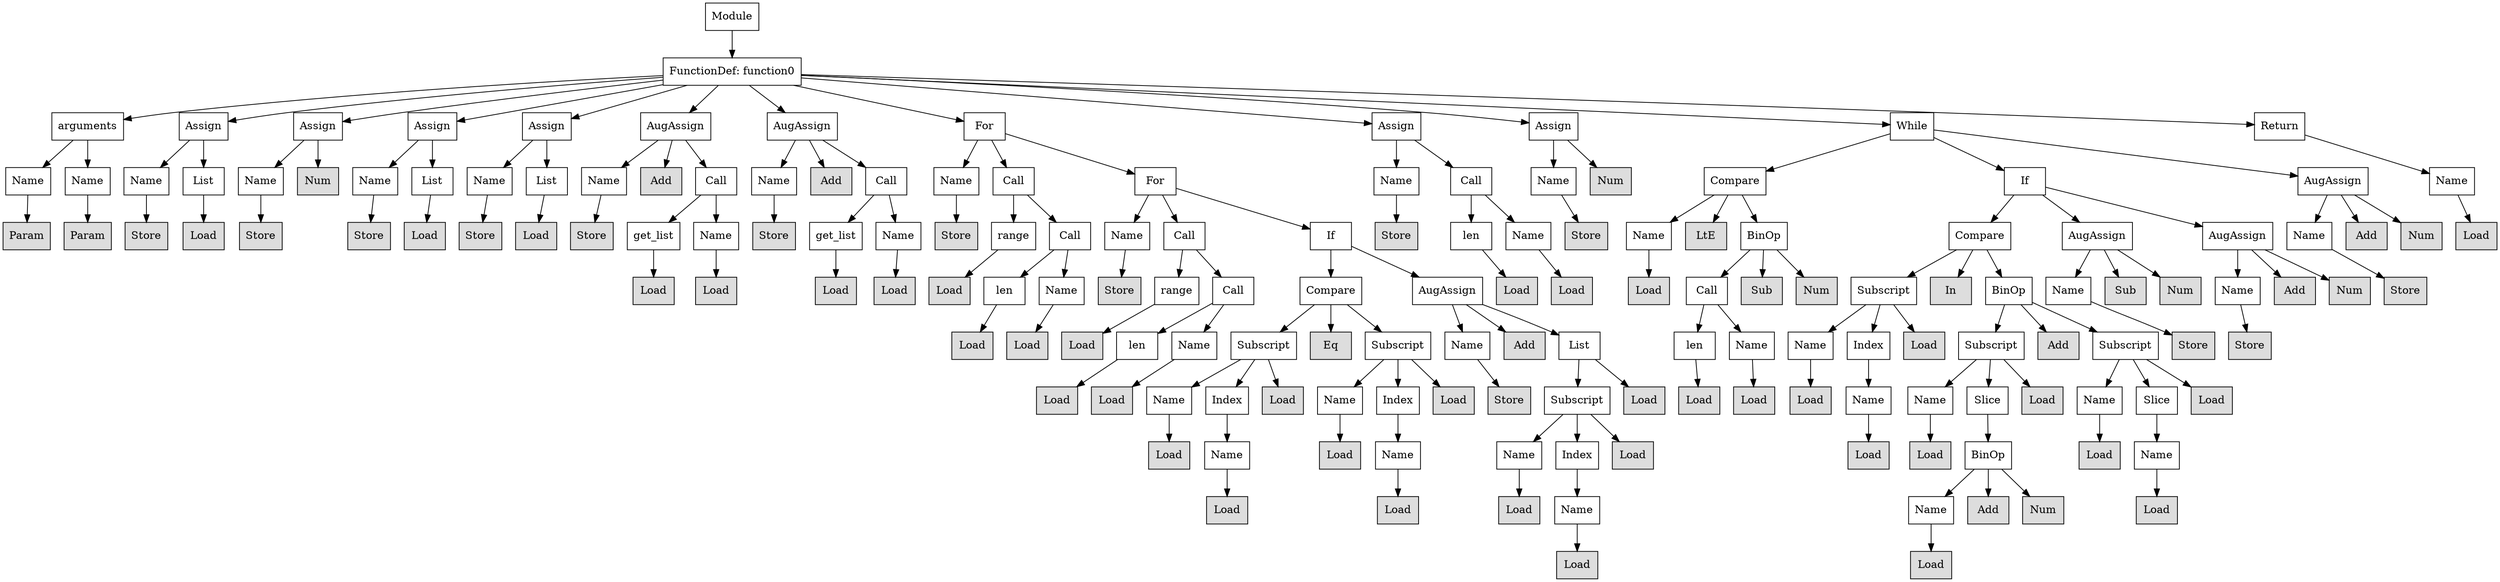 digraph G {
n0 [shape=rect, label="Module"];
n1 [shape=rect, label="FunctionDef: function0"];
n2 [shape=rect, label="arguments"];
n3 [shape=rect, label="Assign"];
n4 [shape=rect, label="Assign"];
n5 [shape=rect, label="Assign"];
n6 [shape=rect, label="Assign"];
n7 [shape=rect, label="AugAssign"];
n8 [shape=rect, label="AugAssign"];
n9 [shape=rect, label="For"];
n10 [shape=rect, label="Assign"];
n11 [shape=rect, label="Assign"];
n12 [shape=rect, label="While"];
n13 [shape=rect, label="Return"];
n14 [shape=rect, label="Name"];
n15 [shape=rect, label="Name"];
n16 [shape=rect, label="Name"];
n17 [shape=rect, label="List"];
n18 [shape=rect, label="Name"];
n19 [shape=rect, label="Num" style="filled" fillcolor="#dddddd"];
n20 [shape=rect, label="Name"];
n21 [shape=rect, label="List"];
n22 [shape=rect, label="Name"];
n23 [shape=rect, label="List"];
n24 [shape=rect, label="Name"];
n25 [shape=rect, label="Add" style="filled" fillcolor="#dddddd"];
n26 [shape=rect, label="Call"];
n27 [shape=rect, label="Name"];
n28 [shape=rect, label="Add" style="filled" fillcolor="#dddddd"];
n29 [shape=rect, label="Call"];
n30 [shape=rect, label="Name"];
n31 [shape=rect, label="Call"];
n32 [shape=rect, label="For"];
n33 [shape=rect, label="Name"];
n34 [shape=rect, label="Call"];
n35 [shape=rect, label="Name"];
n36 [shape=rect, label="Num" style="filled" fillcolor="#dddddd"];
n37 [shape=rect, label="Compare"];
n38 [shape=rect, label="If"];
n39 [shape=rect, label="AugAssign"];
n40 [shape=rect, label="Name"];
n41 [shape=rect, label="Param" style="filled" fillcolor="#dddddd"];
n42 [shape=rect, label="Param" style="filled" fillcolor="#dddddd"];
n43 [shape=rect, label="Store" style="filled" fillcolor="#dddddd"];
n44 [shape=rect, label="Load" style="filled" fillcolor="#dddddd"];
n45 [shape=rect, label="Store" style="filled" fillcolor="#dddddd"];
n46 [shape=rect, label="Store" style="filled" fillcolor="#dddddd"];
n47 [shape=rect, label="Load" style="filled" fillcolor="#dddddd"];
n48 [shape=rect, label="Store" style="filled" fillcolor="#dddddd"];
n49 [shape=rect, label="Load" style="filled" fillcolor="#dddddd"];
n50 [shape=rect, label="Store" style="filled" fillcolor="#dddddd"];
n51 [shape=rect, label="get_list"];
n52 [shape=rect, label="Name"];
n53 [shape=rect, label="Store" style="filled" fillcolor="#dddddd"];
n54 [shape=rect, label="get_list"];
n55 [shape=rect, label="Name"];
n56 [shape=rect, label="Store" style="filled" fillcolor="#dddddd"];
n57 [shape=rect, label="range"];
n58 [shape=rect, label="Call"];
n59 [shape=rect, label="Name"];
n60 [shape=rect, label="Call"];
n61 [shape=rect, label="If"];
n62 [shape=rect, label="Store" style="filled" fillcolor="#dddddd"];
n63 [shape=rect, label="len"];
n64 [shape=rect, label="Name"];
n65 [shape=rect, label="Store" style="filled" fillcolor="#dddddd"];
n66 [shape=rect, label="Name"];
n67 [shape=rect, label="LtE" style="filled" fillcolor="#dddddd"];
n68 [shape=rect, label="BinOp"];
n69 [shape=rect, label="Compare"];
n70 [shape=rect, label="AugAssign"];
n71 [shape=rect, label="AugAssign"];
n72 [shape=rect, label="Name"];
n73 [shape=rect, label="Add" style="filled" fillcolor="#dddddd"];
n74 [shape=rect, label="Num" style="filled" fillcolor="#dddddd"];
n75 [shape=rect, label="Load" style="filled" fillcolor="#dddddd"];
n76 [shape=rect, label="Load" style="filled" fillcolor="#dddddd"];
n77 [shape=rect, label="Load" style="filled" fillcolor="#dddddd"];
n78 [shape=rect, label="Load" style="filled" fillcolor="#dddddd"];
n79 [shape=rect, label="Load" style="filled" fillcolor="#dddddd"];
n80 [shape=rect, label="Load" style="filled" fillcolor="#dddddd"];
n81 [shape=rect, label="len"];
n82 [shape=rect, label="Name"];
n83 [shape=rect, label="Store" style="filled" fillcolor="#dddddd"];
n84 [shape=rect, label="range"];
n85 [shape=rect, label="Call"];
n86 [shape=rect, label="Compare"];
n87 [shape=rect, label="AugAssign"];
n88 [shape=rect, label="Load" style="filled" fillcolor="#dddddd"];
n89 [shape=rect, label="Load" style="filled" fillcolor="#dddddd"];
n90 [shape=rect, label="Load" style="filled" fillcolor="#dddddd"];
n91 [shape=rect, label="Call"];
n92 [shape=rect, label="Sub" style="filled" fillcolor="#dddddd"];
n93 [shape=rect, label="Num" style="filled" fillcolor="#dddddd"];
n94 [shape=rect, label="Subscript"];
n95 [shape=rect, label="In" style="filled" fillcolor="#dddddd"];
n96 [shape=rect, label="BinOp"];
n97 [shape=rect, label="Name"];
n98 [shape=rect, label="Sub" style="filled" fillcolor="#dddddd"];
n99 [shape=rect, label="Num" style="filled" fillcolor="#dddddd"];
n100 [shape=rect, label="Name"];
n101 [shape=rect, label="Add" style="filled" fillcolor="#dddddd"];
n102 [shape=rect, label="Num" style="filled" fillcolor="#dddddd"];
n103 [shape=rect, label="Store" style="filled" fillcolor="#dddddd"];
n104 [shape=rect, label="Load" style="filled" fillcolor="#dddddd"];
n105 [shape=rect, label="Load" style="filled" fillcolor="#dddddd"];
n106 [shape=rect, label="Load" style="filled" fillcolor="#dddddd"];
n107 [shape=rect, label="len"];
n108 [shape=rect, label="Name"];
n109 [shape=rect, label="Subscript"];
n110 [shape=rect, label="Eq" style="filled" fillcolor="#dddddd"];
n111 [shape=rect, label="Subscript"];
n112 [shape=rect, label="Name"];
n113 [shape=rect, label="Add" style="filled" fillcolor="#dddddd"];
n114 [shape=rect, label="List"];
n115 [shape=rect, label="len"];
n116 [shape=rect, label="Name"];
n117 [shape=rect, label="Name"];
n118 [shape=rect, label="Index"];
n119 [shape=rect, label="Load" style="filled" fillcolor="#dddddd"];
n120 [shape=rect, label="Subscript"];
n121 [shape=rect, label="Add" style="filled" fillcolor="#dddddd"];
n122 [shape=rect, label="Subscript"];
n123 [shape=rect, label="Store" style="filled" fillcolor="#dddddd"];
n124 [shape=rect, label="Store" style="filled" fillcolor="#dddddd"];
n125 [shape=rect, label="Load" style="filled" fillcolor="#dddddd"];
n126 [shape=rect, label="Load" style="filled" fillcolor="#dddddd"];
n127 [shape=rect, label="Name"];
n128 [shape=rect, label="Index"];
n129 [shape=rect, label="Load" style="filled" fillcolor="#dddddd"];
n130 [shape=rect, label="Name"];
n131 [shape=rect, label="Index"];
n132 [shape=rect, label="Load" style="filled" fillcolor="#dddddd"];
n133 [shape=rect, label="Store" style="filled" fillcolor="#dddddd"];
n134 [shape=rect, label="Subscript"];
n135 [shape=rect, label="Load" style="filled" fillcolor="#dddddd"];
n136 [shape=rect, label="Load" style="filled" fillcolor="#dddddd"];
n137 [shape=rect, label="Load" style="filled" fillcolor="#dddddd"];
n138 [shape=rect, label="Load" style="filled" fillcolor="#dddddd"];
n139 [shape=rect, label="Name"];
n140 [shape=rect, label="Name"];
n141 [shape=rect, label="Slice"];
n142 [shape=rect, label="Load" style="filled" fillcolor="#dddddd"];
n143 [shape=rect, label="Name"];
n144 [shape=rect, label="Slice"];
n145 [shape=rect, label="Load" style="filled" fillcolor="#dddddd"];
n146 [shape=rect, label="Load" style="filled" fillcolor="#dddddd"];
n147 [shape=rect, label="Name"];
n148 [shape=rect, label="Load" style="filled" fillcolor="#dddddd"];
n149 [shape=rect, label="Name"];
n150 [shape=rect, label="Name"];
n151 [shape=rect, label="Index"];
n152 [shape=rect, label="Load" style="filled" fillcolor="#dddddd"];
n153 [shape=rect, label="Load" style="filled" fillcolor="#dddddd"];
n154 [shape=rect, label="Load" style="filled" fillcolor="#dddddd"];
n155 [shape=rect, label="BinOp"];
n156 [shape=rect, label="Load" style="filled" fillcolor="#dddddd"];
n157 [shape=rect, label="Name"];
n158 [shape=rect, label="Load" style="filled" fillcolor="#dddddd"];
n159 [shape=rect, label="Load" style="filled" fillcolor="#dddddd"];
n160 [shape=rect, label="Load" style="filled" fillcolor="#dddddd"];
n161 [shape=rect, label="Name"];
n162 [shape=rect, label="Name"];
n163 [shape=rect, label="Add" style="filled" fillcolor="#dddddd"];
n164 [shape=rect, label="Num" style="filled" fillcolor="#dddddd"];
n165 [shape=rect, label="Load" style="filled" fillcolor="#dddddd"];
n166 [shape=rect, label="Load" style="filled" fillcolor="#dddddd"];
n167 [shape=rect, label="Load" style="filled" fillcolor="#dddddd"];
n0 -> n1;
n1 -> n2;
n1 -> n3;
n1 -> n4;
n1 -> n5;
n1 -> n6;
n1 -> n7;
n1 -> n8;
n1 -> n9;
n1 -> n10;
n1 -> n11;
n1 -> n12;
n1 -> n13;
n2 -> n14;
n2 -> n15;
n3 -> n16;
n3 -> n17;
n4 -> n18;
n4 -> n19;
n5 -> n20;
n5 -> n21;
n6 -> n22;
n6 -> n23;
n7 -> n24;
n7 -> n25;
n7 -> n26;
n8 -> n27;
n8 -> n28;
n8 -> n29;
n9 -> n30;
n9 -> n31;
n9 -> n32;
n10 -> n33;
n10 -> n34;
n11 -> n35;
n11 -> n36;
n12 -> n37;
n12 -> n38;
n12 -> n39;
n13 -> n40;
n14 -> n41;
n15 -> n42;
n16 -> n43;
n17 -> n44;
n18 -> n45;
n20 -> n46;
n21 -> n47;
n22 -> n48;
n23 -> n49;
n24 -> n50;
n26 -> n51;
n26 -> n52;
n27 -> n53;
n29 -> n54;
n29 -> n55;
n30 -> n56;
n31 -> n57;
n31 -> n58;
n32 -> n59;
n32 -> n60;
n32 -> n61;
n33 -> n62;
n34 -> n63;
n34 -> n64;
n35 -> n65;
n37 -> n66;
n37 -> n67;
n37 -> n68;
n38 -> n69;
n38 -> n70;
n38 -> n71;
n39 -> n72;
n39 -> n73;
n39 -> n74;
n40 -> n75;
n51 -> n76;
n52 -> n77;
n54 -> n78;
n55 -> n79;
n57 -> n80;
n58 -> n81;
n58 -> n82;
n59 -> n83;
n60 -> n84;
n60 -> n85;
n61 -> n86;
n61 -> n87;
n63 -> n88;
n64 -> n89;
n66 -> n90;
n68 -> n91;
n68 -> n92;
n68 -> n93;
n69 -> n94;
n69 -> n95;
n69 -> n96;
n70 -> n97;
n70 -> n98;
n70 -> n99;
n71 -> n100;
n71 -> n101;
n71 -> n102;
n72 -> n103;
n81 -> n104;
n82 -> n105;
n84 -> n106;
n85 -> n107;
n85 -> n108;
n86 -> n109;
n86 -> n110;
n86 -> n111;
n87 -> n112;
n87 -> n113;
n87 -> n114;
n91 -> n115;
n91 -> n116;
n94 -> n117;
n94 -> n118;
n94 -> n119;
n96 -> n120;
n96 -> n121;
n96 -> n122;
n97 -> n123;
n100 -> n124;
n107 -> n125;
n108 -> n126;
n109 -> n127;
n109 -> n128;
n109 -> n129;
n111 -> n130;
n111 -> n131;
n111 -> n132;
n112 -> n133;
n114 -> n134;
n114 -> n135;
n115 -> n136;
n116 -> n137;
n117 -> n138;
n118 -> n139;
n120 -> n140;
n120 -> n141;
n120 -> n142;
n122 -> n143;
n122 -> n144;
n122 -> n145;
n127 -> n146;
n128 -> n147;
n130 -> n148;
n131 -> n149;
n134 -> n150;
n134 -> n151;
n134 -> n152;
n139 -> n153;
n140 -> n154;
n141 -> n155;
n143 -> n156;
n144 -> n157;
n147 -> n158;
n149 -> n159;
n150 -> n160;
n151 -> n161;
n155 -> n162;
n155 -> n163;
n155 -> n164;
n157 -> n165;
n161 -> n166;
n162 -> n167;
}
